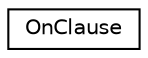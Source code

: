 digraph "Graphical Class Hierarchy"
{
 // LATEX_PDF_SIZE
  edge [fontname="Helvetica",fontsize="10",labelfontname="Helvetica",labelfontsize="10"];
  node [fontname="Helvetica",fontsize="10",shape=record];
  rankdir="LR";
  Node0 [label="OnClause",height=0.2,width=0.4,color="black", fillcolor="white", style="filled",URL="$classz3py_1_1_on_clause.html",tooltip=" "];
}
